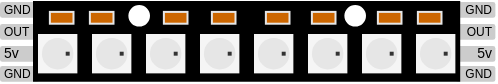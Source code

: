 <mxfile version="12.9.3" type="device"><diagram id="idDfJg-3SzzlCDwQAZKT" name="Page-1"><mxGraphModel dx="1172" dy="199" grid="1" gridSize="10" guides="1" tooltips="1" connect="1" arrows="1" fold="1" page="1" pageScale="1" pageWidth="850" pageHeight="1100" math="0" shadow="0"><root><mxCell id="0"/><mxCell id="1" parent="0"/><mxCell id="BTZsMU6KE4YTHX8adpnf-52" value="" style="group" vertex="1" connectable="0" parent="1"><mxGeometry x="-17.0" width="247.685" height="39.874" as="geometry"/></mxCell><mxCell id="BTZsMU6KE4YTHX8adpnf-48" value="GND" style="rounded=1;whiteSpace=wrap;html=1;strokeColor=none;strokeWidth=1;fillColor=#CCCCCC;fontSize=6;align=right;" vertex="1" parent="BTZsMU6KE4YTHX8adpnf-52"><mxGeometry x="228" y="32" width="19.685" height="7.874" as="geometry"/></mxCell><mxCell id="BTZsMU6KE4YTHX8adpnf-49" value="5v" style="rounded=1;whiteSpace=wrap;html=1;strokeColor=none;strokeWidth=1;fillColor=#CCCCCC;fontSize=7;align=right;" vertex="1" parent="BTZsMU6KE4YTHX8adpnf-52"><mxGeometry x="228" y="22" width="19.685" height="7.874" as="geometry"/></mxCell><mxCell id="BTZsMU6KE4YTHX8adpnf-50" value="OUT" style="rounded=1;whiteSpace=wrap;html=1;strokeColor=none;strokeWidth=1;fillColor=#CCCCCC;fontSize=6;align=right;" vertex="1" parent="BTZsMU6KE4YTHX8adpnf-52"><mxGeometry x="228" y="11" width="19.685" height="7.874" as="geometry"/></mxCell><mxCell id="BTZsMU6KE4YTHX8adpnf-51" value="GND" style="rounded=1;whiteSpace=wrap;html=1;strokeColor=none;strokeWidth=1;fillColor=#CCCCCC;fontSize=6;align=right;" vertex="1" parent="BTZsMU6KE4YTHX8adpnf-52"><mxGeometry x="228" width="19.685" height="7.874" as="geometry"/></mxCell><mxCell id="BTZsMU6KE4YTHX8adpnf-44" value="GND" style="rounded=1;whiteSpace=wrap;html=1;strokeColor=none;strokeWidth=1;fillColor=#CCCCCC;fontSize=6;align=left;" vertex="1" parent="BTZsMU6KE4YTHX8adpnf-52"><mxGeometry width="19.685" height="7.874" as="geometry"/></mxCell><mxCell id="BTZsMU6KE4YTHX8adpnf-45" value="OUT" style="rounded=1;whiteSpace=wrap;html=1;strokeColor=none;strokeWidth=1;fillColor=#CCCCCC;fontSize=6;align=left;" vertex="1" parent="BTZsMU6KE4YTHX8adpnf-52"><mxGeometry y="11" width="19.685" height="7.874" as="geometry"/></mxCell><mxCell id="BTZsMU6KE4YTHX8adpnf-46" value="5v" style="rounded=1;whiteSpace=wrap;html=1;strokeColor=none;strokeWidth=1;fillColor=#CCCCCC;fontSize=7;align=left;" vertex="1" parent="BTZsMU6KE4YTHX8adpnf-52"><mxGeometry y="22" width="19.685" height="7.874" as="geometry"/></mxCell><mxCell id="BTZsMU6KE4YTHX8adpnf-47" value="GND" style="rounded=1;whiteSpace=wrap;html=1;strokeColor=none;strokeWidth=1;fillColor=#CCCCCC;fontSize=6;align=left;" vertex="1" parent="BTZsMU6KE4YTHX8adpnf-52"><mxGeometry y="32" width="19.685" height="7.874" as="geometry"/></mxCell><mxCell id="BTZsMU6KE4YTHX8adpnf-1" value="" style="rounded=0;whiteSpace=wrap;html=1;fillColor=#000000;" vertex="1" parent="BTZsMU6KE4YTHX8adpnf-52"><mxGeometry x="17.0" width="212.598" height="39.37" as="geometry"/></mxCell><mxCell id="BTZsMU6KE4YTHX8adpnf-5" value="" style="group" vertex="1" connectable="0" parent="BTZsMU6KE4YTHX8adpnf-52"><mxGeometry x="19.0" y="16.0" width="19.685" height="19.685" as="geometry"/></mxCell><mxCell id="BTZsMU6KE4YTHX8adpnf-2" value="" style="rounded=0;whiteSpace=wrap;html=1;fillColor=#f5f5f5;strokeColor=none;fontColor=#333333;" vertex="1" parent="BTZsMU6KE4YTHX8adpnf-5"><mxGeometry width="19.685" height="19.685" as="geometry"/></mxCell><mxCell id="BTZsMU6KE4YTHX8adpnf-3" value="" style="ellipse;whiteSpace=wrap;html=1;aspect=fixed;strokeColor=none;fillColor=#E6E6E6;" vertex="1" parent="BTZsMU6KE4YTHX8adpnf-5"><mxGeometry x="1.97" y="1.97" width="15.748" height="15.75" as="geometry"/></mxCell><mxCell id="BTZsMU6KE4YTHX8adpnf-4" value="" style="rounded=0;whiteSpace=wrap;html=1;fillColor=#333333;strokeColor=none;" vertex="1" parent="BTZsMU6KE4YTHX8adpnf-5"><mxGeometry x="13.86" y="8.86" width="1.968" height="1.968" as="geometry"/></mxCell><mxCell id="BTZsMU6KE4YTHX8adpnf-6" value="" style="group" vertex="1" connectable="0" parent="BTZsMU6KE4YTHX8adpnf-52"><mxGeometry x="46" y="16.0" width="19.685" height="19.685" as="geometry"/></mxCell><mxCell id="BTZsMU6KE4YTHX8adpnf-7" value="" style="rounded=0;whiteSpace=wrap;html=1;fillColor=#f5f5f5;strokeColor=none;fontColor=#333333;" vertex="1" parent="BTZsMU6KE4YTHX8adpnf-6"><mxGeometry width="19.685" height="19.685" as="geometry"/></mxCell><mxCell id="BTZsMU6KE4YTHX8adpnf-8" value="" style="ellipse;whiteSpace=wrap;html=1;aspect=fixed;strokeColor=none;fillColor=#E6E6E6;" vertex="1" parent="BTZsMU6KE4YTHX8adpnf-6"><mxGeometry x="1.97" y="1.97" width="15.748" height="15.75" as="geometry"/></mxCell><mxCell id="BTZsMU6KE4YTHX8adpnf-9" value="" style="rounded=0;whiteSpace=wrap;html=1;fillColor=#333333;strokeColor=none;" vertex="1" parent="BTZsMU6KE4YTHX8adpnf-6"><mxGeometry x="13.86" y="8.86" width="1.968" height="1.968" as="geometry"/></mxCell><mxCell id="BTZsMU6KE4YTHX8adpnf-10" value="" style="group" vertex="1" connectable="0" parent="BTZsMU6KE4YTHX8adpnf-52"><mxGeometry x="73" y="16.0" width="19.685" height="19.685" as="geometry"/></mxCell><mxCell id="BTZsMU6KE4YTHX8adpnf-11" value="" style="rounded=0;whiteSpace=wrap;html=1;fillColor=#f5f5f5;strokeColor=none;fontColor=#333333;" vertex="1" parent="BTZsMU6KE4YTHX8adpnf-10"><mxGeometry width="19.685" height="19.685" as="geometry"/></mxCell><mxCell id="BTZsMU6KE4YTHX8adpnf-12" value="" style="ellipse;whiteSpace=wrap;html=1;aspect=fixed;strokeColor=none;fillColor=#E6E6E6;" vertex="1" parent="BTZsMU6KE4YTHX8adpnf-10"><mxGeometry x="1.97" y="1.97" width="15.748" height="15.75" as="geometry"/></mxCell><mxCell id="BTZsMU6KE4YTHX8adpnf-13" value="" style="rounded=0;whiteSpace=wrap;html=1;fillColor=#333333;strokeColor=none;" vertex="1" parent="BTZsMU6KE4YTHX8adpnf-10"><mxGeometry x="13.86" y="8.86" width="1.968" height="1.968" as="geometry"/></mxCell><mxCell id="BTZsMU6KE4YTHX8adpnf-14" value="" style="group" vertex="1" connectable="0" parent="BTZsMU6KE4YTHX8adpnf-52"><mxGeometry x="100" y="16.0" width="19.685" height="19.685" as="geometry"/></mxCell><mxCell id="BTZsMU6KE4YTHX8adpnf-15" value="" style="rounded=0;whiteSpace=wrap;html=1;fillColor=#f5f5f5;strokeColor=none;fontColor=#333333;" vertex="1" parent="BTZsMU6KE4YTHX8adpnf-14"><mxGeometry width="19.685" height="19.685" as="geometry"/></mxCell><mxCell id="BTZsMU6KE4YTHX8adpnf-16" value="" style="ellipse;whiteSpace=wrap;html=1;aspect=fixed;strokeColor=none;fillColor=#E6E6E6;" vertex="1" parent="BTZsMU6KE4YTHX8adpnf-14"><mxGeometry x="1.97" y="1.97" width="15.748" height="15.75" as="geometry"/></mxCell><mxCell id="BTZsMU6KE4YTHX8adpnf-17" value="" style="rounded=0;whiteSpace=wrap;html=1;fillColor=#333333;strokeColor=none;" vertex="1" parent="BTZsMU6KE4YTHX8adpnf-14"><mxGeometry x="13.86" y="8.86" width="1.968" height="1.968" as="geometry"/></mxCell><mxCell id="BTZsMU6KE4YTHX8adpnf-18" value="" style="group" vertex="1" connectable="0" parent="BTZsMU6KE4YTHX8adpnf-52"><mxGeometry x="127" y="16.0" width="19.685" height="19.685" as="geometry"/></mxCell><mxCell id="BTZsMU6KE4YTHX8adpnf-19" value="" style="rounded=0;whiteSpace=wrap;html=1;fillColor=#f5f5f5;strokeColor=none;fontColor=#333333;" vertex="1" parent="BTZsMU6KE4YTHX8adpnf-18"><mxGeometry width="19.685" height="19.685" as="geometry"/></mxCell><mxCell id="BTZsMU6KE4YTHX8adpnf-20" value="" style="ellipse;whiteSpace=wrap;html=1;aspect=fixed;strokeColor=none;fillColor=#E6E6E6;" vertex="1" parent="BTZsMU6KE4YTHX8adpnf-18"><mxGeometry x="1.97" y="1.97" width="15.748" height="15.75" as="geometry"/></mxCell><mxCell id="BTZsMU6KE4YTHX8adpnf-21" value="" style="rounded=0;whiteSpace=wrap;html=1;fillColor=#333333;strokeColor=none;" vertex="1" parent="BTZsMU6KE4YTHX8adpnf-18"><mxGeometry x="13.86" y="8.86" width="1.968" height="1.968" as="geometry"/></mxCell><mxCell id="BTZsMU6KE4YTHX8adpnf-22" value="" style="group" vertex="1" connectable="0" parent="BTZsMU6KE4YTHX8adpnf-52"><mxGeometry x="154" y="16.0" width="19.685" height="19.685" as="geometry"/></mxCell><mxCell id="BTZsMU6KE4YTHX8adpnf-23" value="" style="rounded=0;whiteSpace=wrap;html=1;fillColor=#f5f5f5;strokeColor=none;fontColor=#333333;" vertex="1" parent="BTZsMU6KE4YTHX8adpnf-22"><mxGeometry width="19.685" height="19.685" as="geometry"/></mxCell><mxCell id="BTZsMU6KE4YTHX8adpnf-24" value="" style="ellipse;whiteSpace=wrap;html=1;aspect=fixed;strokeColor=none;fillColor=#E6E6E6;" vertex="1" parent="BTZsMU6KE4YTHX8adpnf-22"><mxGeometry x="1.97" y="1.97" width="15.748" height="15.75" as="geometry"/></mxCell><mxCell id="BTZsMU6KE4YTHX8adpnf-25" value="" style="rounded=0;whiteSpace=wrap;html=1;fillColor=#333333;strokeColor=none;" vertex="1" parent="BTZsMU6KE4YTHX8adpnf-22"><mxGeometry x="13.86" y="8.86" width="1.968" height="1.968" as="geometry"/></mxCell><mxCell id="BTZsMU6KE4YTHX8adpnf-26" value="" style="group" vertex="1" connectable="0" parent="BTZsMU6KE4YTHX8adpnf-52"><mxGeometry x="181" y="16.0" width="19.685" height="19.685" as="geometry"/></mxCell><mxCell id="BTZsMU6KE4YTHX8adpnf-27" value="" style="rounded=0;whiteSpace=wrap;html=1;fillColor=#f5f5f5;strokeColor=none;fontColor=#333333;" vertex="1" parent="BTZsMU6KE4YTHX8adpnf-26"><mxGeometry width="19.685" height="19.685" as="geometry"/></mxCell><mxCell id="BTZsMU6KE4YTHX8adpnf-28" value="" style="ellipse;whiteSpace=wrap;html=1;aspect=fixed;strokeColor=none;fillColor=#E6E6E6;" vertex="1" parent="BTZsMU6KE4YTHX8adpnf-26"><mxGeometry x="1.97" y="1.97" width="15.748" height="15.75" as="geometry"/></mxCell><mxCell id="BTZsMU6KE4YTHX8adpnf-29" value="" style="rounded=0;whiteSpace=wrap;html=1;fillColor=#333333;strokeColor=none;" vertex="1" parent="BTZsMU6KE4YTHX8adpnf-26"><mxGeometry x="13.86" y="8.86" width="1.968" height="1.968" as="geometry"/></mxCell><mxCell id="BTZsMU6KE4YTHX8adpnf-30" value="" style="group" vertex="1" connectable="0" parent="BTZsMU6KE4YTHX8adpnf-52"><mxGeometry x="208" y="16.0" width="19.685" height="19.685" as="geometry"/></mxCell><mxCell id="BTZsMU6KE4YTHX8adpnf-31" value="" style="rounded=0;whiteSpace=wrap;html=1;fillColor=#f5f5f5;strokeColor=none;fontColor=#333333;" vertex="1" parent="BTZsMU6KE4YTHX8adpnf-30"><mxGeometry width="19.685" height="19.685" as="geometry"/></mxCell><mxCell id="BTZsMU6KE4YTHX8adpnf-32" value="" style="ellipse;whiteSpace=wrap;html=1;aspect=fixed;strokeColor=none;fillColor=#E6E6E6;" vertex="1" parent="BTZsMU6KE4YTHX8adpnf-30"><mxGeometry x="1.97" y="1.97" width="15.748" height="15.75" as="geometry"/></mxCell><mxCell id="BTZsMU6KE4YTHX8adpnf-33" value="" style="rounded=0;whiteSpace=wrap;html=1;fillColor=#333333;strokeColor=none;" vertex="1" parent="BTZsMU6KE4YTHX8adpnf-30"><mxGeometry x="13.86" y="8.86" width="1.968" height="1.968" as="geometry"/></mxCell><mxCell id="BTZsMU6KE4YTHX8adpnf-34" value="" style="ellipse;whiteSpace=wrap;html=1;aspect=fixed;strokeColor=#000000;fillColor=#ffffff;" vertex="1" parent="BTZsMU6KE4YTHX8adpnf-52"><mxGeometry x="63.69" y="1" width="11.811" height="11.81" as="geometry"/></mxCell><mxCell id="BTZsMU6KE4YTHX8adpnf-35" value="" style="ellipse;whiteSpace=wrap;html=1;aspect=fixed;strokeColor=#000000;fillColor=#ffffff;" vertex="1" parent="BTZsMU6KE4YTHX8adpnf-52"><mxGeometry x="171.69" y="1" width="11.811" height="11.81" as="geometry"/></mxCell><mxCell id="BTZsMU6KE4YTHX8adpnf-36" value="" style="rounded=0;whiteSpace=wrap;html=1;strokeColor=#E6E6E6;fillColor=#CC6600;strokeWidth=1;" vertex="1" parent="BTZsMU6KE4YTHX8adpnf-52"><mxGeometry x="24.94" y="4.95" width="11.811" height="5.905" as="geometry"/></mxCell><mxCell id="BTZsMU6KE4YTHX8adpnf-37" value="" style="rounded=0;whiteSpace=wrap;html=1;strokeColor=#E6E6E6;fillColor=#CC6600;strokeWidth=1;" vertex="1" parent="BTZsMU6KE4YTHX8adpnf-52"><mxGeometry x="44.94" y="4.95" width="11.811" height="5.905" as="geometry"/></mxCell><mxCell id="BTZsMU6KE4YTHX8adpnf-38" value="" style="rounded=0;whiteSpace=wrap;html=1;strokeColor=#E6E6E6;fillColor=#CC6600;strokeWidth=1;" vertex="1" parent="BTZsMU6KE4YTHX8adpnf-52"><mxGeometry x="81.94" y="4.95" width="11.811" height="5.905" as="geometry"/></mxCell><mxCell id="BTZsMU6KE4YTHX8adpnf-39" value="" style="rounded=0;whiteSpace=wrap;html=1;strokeColor=#E6E6E6;fillColor=#CC6600;strokeWidth=1;" vertex="1" parent="BTZsMU6KE4YTHX8adpnf-52"><mxGeometry x="105.94" y="4.95" width="11.811" height="5.905" as="geometry"/></mxCell><mxCell id="BTZsMU6KE4YTHX8adpnf-40" value="" style="rounded=0;whiteSpace=wrap;html=1;strokeColor=#E6E6E6;fillColor=#CC6600;strokeWidth=1;" vertex="1" parent="BTZsMU6KE4YTHX8adpnf-52"><mxGeometry x="155.94" y="4.95" width="11.811" height="5.905" as="geometry"/></mxCell><mxCell id="BTZsMU6KE4YTHX8adpnf-41" value="" style="rounded=0;whiteSpace=wrap;html=1;strokeColor=#E6E6E6;fillColor=#CC6600;strokeWidth=1;" vertex="1" parent="BTZsMU6KE4YTHX8adpnf-52"><mxGeometry x="132.94" y="4.95" width="11.811" height="5.905" as="geometry"/></mxCell><mxCell id="BTZsMU6KE4YTHX8adpnf-42" value="" style="rounded=0;whiteSpace=wrap;html=1;strokeColor=#E6E6E6;fillColor=#CC6600;strokeWidth=1;" vertex="1" parent="BTZsMU6KE4YTHX8adpnf-52"><mxGeometry x="188.94" y="4.95" width="11.811" height="5.905" as="geometry"/></mxCell><mxCell id="BTZsMU6KE4YTHX8adpnf-43" value="" style="rounded=0;whiteSpace=wrap;html=1;strokeColor=#E6E6E6;fillColor=#CC6600;strokeWidth=1;" vertex="1" parent="BTZsMU6KE4YTHX8adpnf-52"><mxGeometry x="208.94" y="4.95" width="11.811" height="5.905" as="geometry"/></mxCell></root></mxGraphModel></diagram></mxfile>